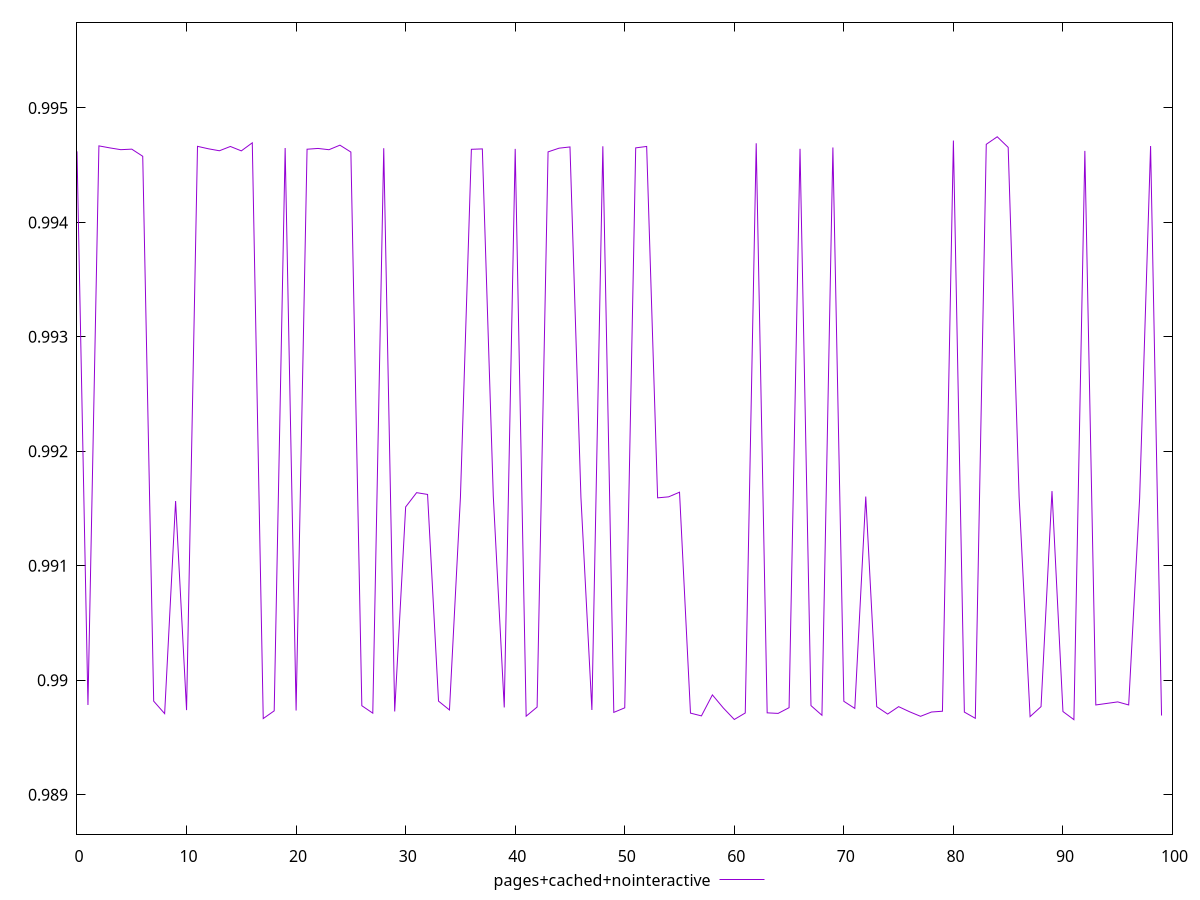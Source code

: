 $_pagesCachedNointeractive <<EOF
0.9946205008330409
0.9897842322854017
0.9946682418127695
0.9946505865659243
0.9946351249168899
0.9946397334429117
0.9945771465324306
0.989817574468942
0.9897086720222289
0.9915659212742735
0.9897394574048042
0.9946642199017626
0.9946427580492733
0.9946255999817672
0.9946631304975406
0.9946246386202395
0.9946949905538789
0.9896655202002882
0.9897328368821383
0.9946496851099405
0.9897357599769347
0.9946390692982414
0.9946458714473531
0.994634732533543
0.9946744872814375
0.9946142395843371
0.9897777811831543
0.9897127305548308
0.9946477101858433
0.9897273349634532
0.9915141838168666
0.991638945997895
0.991623370061133
0.9898178906824222
0.9897406547963491
0.9915979265154742
0.9946384084316626
0.9946418155994898
0.9916088802934448
0.9897627321266305
0.9946419440466363
0.9896862783232727
0.9897660155499387
0.9946158217142214
0.994648133547489
0.9946589210521477
0.9915979794787901
0.9897404865846058
0.9946649832200365
0.9897194489707236
0.9897592495478018
0.9946508548152542
0.9946632901760516
0.9915936103641597
0.9916022802338605
0.9916429038831722
0.9897131153807153
0.9896888305076683
0.9898722945008713
0.9897578234761657
0.9896575346163213
0.9897142671445129
0.9946909402309749
0.9897154480072672
0.9897105819806659
0.9897606569634368
0.9946423593993703
0.9897787403102611
0.98969430558637
0.9946540697142827
0.9898162423445476
0.9897540684630789
0.9916047821522582
0.9897691184578243
0.9897048380879128
0.989769573196253
0.9897248716233553
0.9896850685406549
0.9897226704442501
0.9897295619568296
0.9947151325177207
0.9897221466213583
0.9896677418713477
0.9946818573620602
0.9947478220338701
0.9946552204067587
0.9916000034218491
0.9896825609184989
0.9897697106725418
0.9916527641525535
0.9897269491822304
0.9896559295246983
0.9946246904533502
0.9897843326486935
0.9897977236642628
0.9898110681762239
0.9897844554607347
0.991590253555185
0.9946669402117342
0.9896920559992337
EOF
set key outside below
set terminal pngcairo
set output "report_00006_2020-11-02T20-21-41.718Z/first-cpu-idle/pages+cached+nointeractive//score.png"
set yrange [0.9886559295246983:0.9957478220338701]
plot $_pagesCachedNointeractive title "pages+cached+nointeractive" with line ,